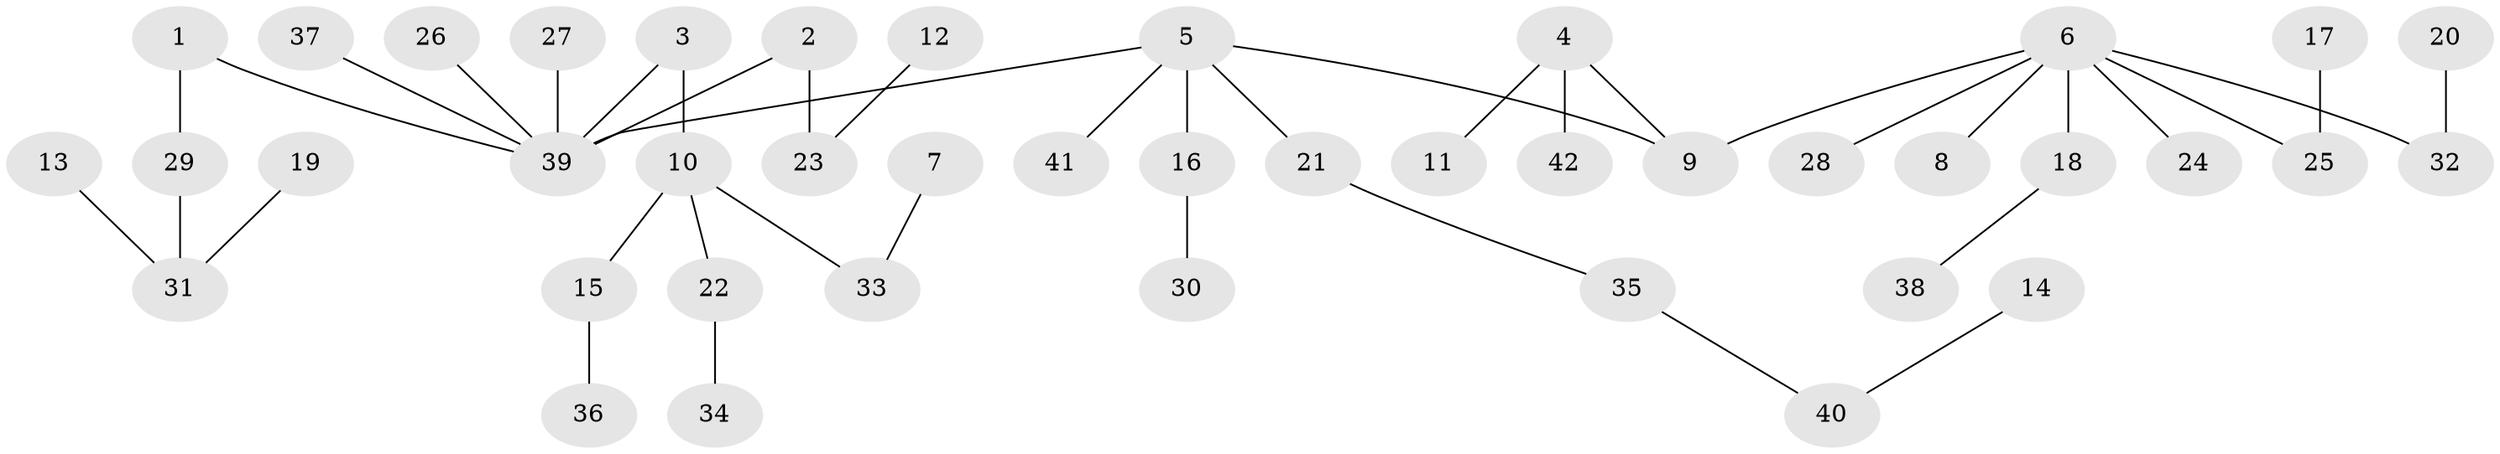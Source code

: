 // original degree distribution, {9: 0.011904761904761904, 4: 0.07142857142857142, 2: 0.21428571428571427, 3: 0.17857142857142858, 5: 0.023809523809523808, 1: 0.5}
// Generated by graph-tools (version 1.1) at 2025/02/03/09/25 03:02:17]
// undirected, 42 vertices, 41 edges
graph export_dot {
graph [start="1"]
  node [color=gray90,style=filled];
  1;
  2;
  3;
  4;
  5;
  6;
  7;
  8;
  9;
  10;
  11;
  12;
  13;
  14;
  15;
  16;
  17;
  18;
  19;
  20;
  21;
  22;
  23;
  24;
  25;
  26;
  27;
  28;
  29;
  30;
  31;
  32;
  33;
  34;
  35;
  36;
  37;
  38;
  39;
  40;
  41;
  42;
  1 -- 29 [weight=1.0];
  1 -- 39 [weight=1.0];
  2 -- 23 [weight=1.0];
  2 -- 39 [weight=1.0];
  3 -- 10 [weight=1.0];
  3 -- 39 [weight=1.0];
  4 -- 9 [weight=1.0];
  4 -- 11 [weight=1.0];
  4 -- 42 [weight=1.0];
  5 -- 9 [weight=1.0];
  5 -- 16 [weight=1.0];
  5 -- 21 [weight=1.0];
  5 -- 39 [weight=1.0];
  5 -- 41 [weight=1.0];
  6 -- 8 [weight=1.0];
  6 -- 9 [weight=1.0];
  6 -- 18 [weight=1.0];
  6 -- 24 [weight=1.0];
  6 -- 25 [weight=1.0];
  6 -- 28 [weight=1.0];
  6 -- 32 [weight=1.0];
  7 -- 33 [weight=1.0];
  10 -- 15 [weight=1.0];
  10 -- 22 [weight=1.0];
  10 -- 33 [weight=1.0];
  12 -- 23 [weight=1.0];
  13 -- 31 [weight=1.0];
  14 -- 40 [weight=1.0];
  15 -- 36 [weight=1.0];
  16 -- 30 [weight=1.0];
  17 -- 25 [weight=1.0];
  18 -- 38 [weight=1.0];
  19 -- 31 [weight=1.0];
  20 -- 32 [weight=1.0];
  21 -- 35 [weight=1.0];
  22 -- 34 [weight=1.0];
  26 -- 39 [weight=1.0];
  27 -- 39 [weight=1.0];
  29 -- 31 [weight=1.0];
  35 -- 40 [weight=1.0];
  37 -- 39 [weight=1.0];
}
